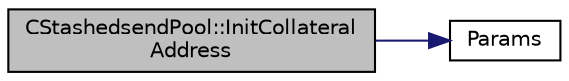 digraph "CStashedsendPool::InitCollateralAddress"
{
  edge [fontname="Helvetica",fontsize="10",labelfontname="Helvetica",labelfontsize="10"];
  node [fontname="Helvetica",fontsize="10",shape=record];
  rankdir="LR";
  Node179 [label="CStashedsendPool::InitCollateral\lAddress",height=0.2,width=0.4,color="black", fillcolor="grey75", style="filled", fontcolor="black"];
  Node179 -> Node180 [color="midnightblue",fontsize="10",style="solid",fontname="Helvetica"];
  Node180 [label="Params",height=0.2,width=0.4,color="black", fillcolor="white", style="filled",URL="$df/dbf/chainparams_8cpp.html#ace5c5b706d71a324a417dd2db394fd4a",tooltip="Return the currently selected parameters. "];
}
